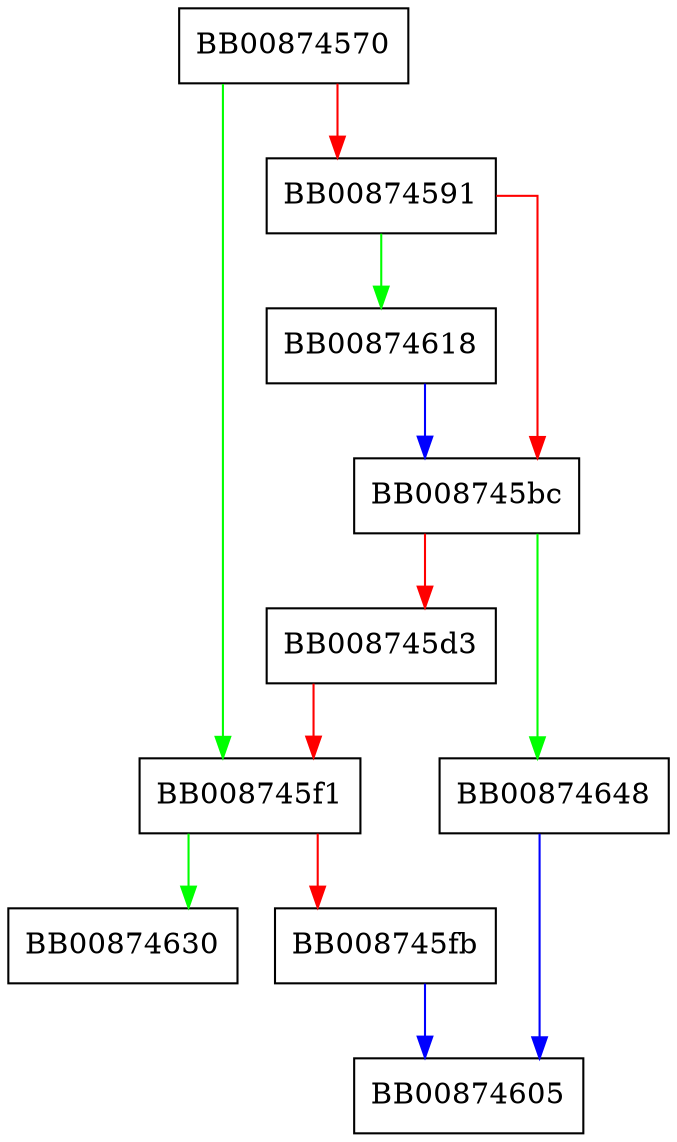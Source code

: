 digraph _IO_helper_overflow {
  node [shape="box"];
  graph [splines=ortho];
  BB00874570 -> BB008745f1 [color="green"];
  BB00874570 -> BB00874591 [color="red"];
  BB00874591 -> BB00874618 [color="green"];
  BB00874591 -> BB008745bc [color="red"];
  BB008745bc -> BB00874648 [color="green"];
  BB008745bc -> BB008745d3 [color="red"];
  BB008745d3 -> BB008745f1 [color="red"];
  BB008745f1 -> BB00874630 [color="green"];
  BB008745f1 -> BB008745fb [color="red"];
  BB008745fb -> BB00874605 [color="blue"];
  BB00874618 -> BB008745bc [color="blue"];
  BB00874648 -> BB00874605 [color="blue"];
}